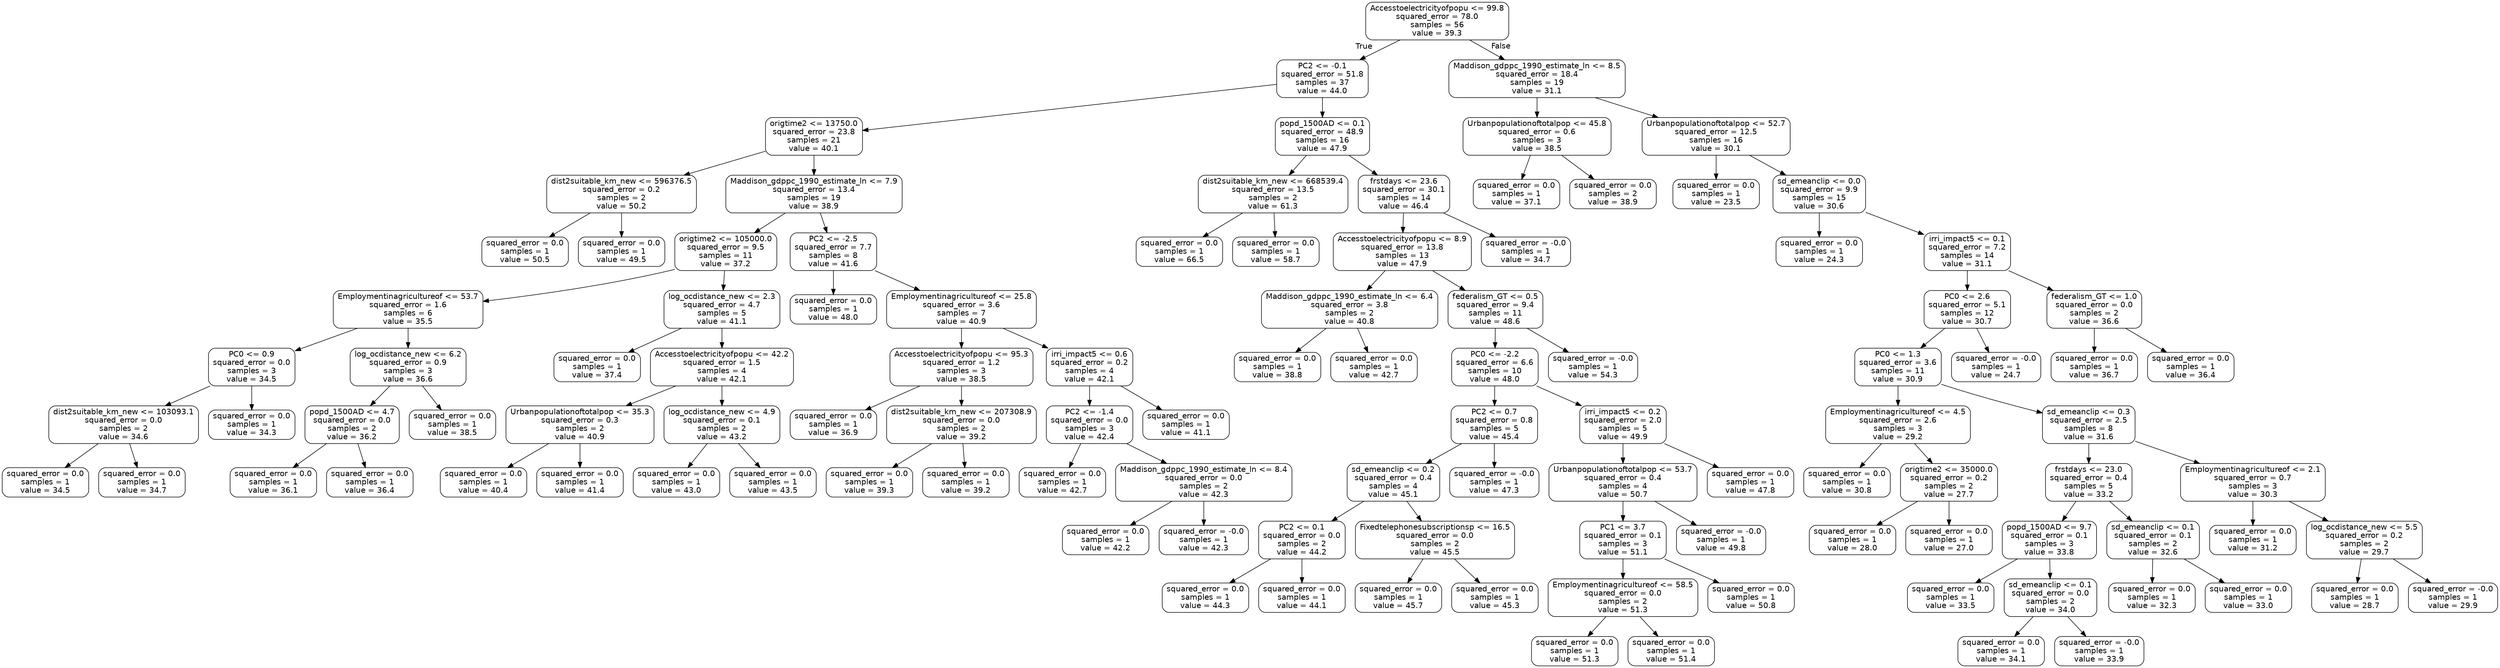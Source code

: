 digraph Tree {
node [shape=box, style="rounded", color="black", fontname="helvetica"] ;
edge [fontname="helvetica"] ;
0 [label="Accesstoelectricityofpopu <= 99.8\nsquared_error = 78.0\nsamples = 56\nvalue = 39.3"] ;
1 [label="PC2 <= -0.1\nsquared_error = 51.8\nsamples = 37\nvalue = 44.0"] ;
0 -> 1 [labeldistance=2.5, labelangle=45, headlabel="True"] ;
2 [label="origtime2 <= 13750.0\nsquared_error = 23.8\nsamples = 21\nvalue = 40.1"] ;
1 -> 2 ;
3 [label="dist2suitable_km_new <= 596376.5\nsquared_error = 0.2\nsamples = 2\nvalue = 50.2"] ;
2 -> 3 ;
4 [label="squared_error = 0.0\nsamples = 1\nvalue = 50.5"] ;
3 -> 4 ;
5 [label="squared_error = 0.0\nsamples = 1\nvalue = 49.5"] ;
3 -> 5 ;
6 [label="Maddison_gdppc_1990_estimate_ln <= 7.9\nsquared_error = 13.4\nsamples = 19\nvalue = 38.9"] ;
2 -> 6 ;
7 [label="origtime2 <= 105000.0\nsquared_error = 9.5\nsamples = 11\nvalue = 37.2"] ;
6 -> 7 ;
8 [label="Employmentinagricultureof <= 53.7\nsquared_error = 1.6\nsamples = 6\nvalue = 35.5"] ;
7 -> 8 ;
9 [label="PC0 <= 0.9\nsquared_error = 0.0\nsamples = 3\nvalue = 34.5"] ;
8 -> 9 ;
10 [label="dist2suitable_km_new <= 103093.1\nsquared_error = 0.0\nsamples = 2\nvalue = 34.6"] ;
9 -> 10 ;
11 [label="squared_error = 0.0\nsamples = 1\nvalue = 34.5"] ;
10 -> 11 ;
12 [label="squared_error = 0.0\nsamples = 1\nvalue = 34.7"] ;
10 -> 12 ;
13 [label="squared_error = 0.0\nsamples = 1\nvalue = 34.3"] ;
9 -> 13 ;
14 [label="log_ocdistance_new <= 6.2\nsquared_error = 0.9\nsamples = 3\nvalue = 36.6"] ;
8 -> 14 ;
15 [label="popd_1500AD <= 4.7\nsquared_error = 0.0\nsamples = 2\nvalue = 36.2"] ;
14 -> 15 ;
16 [label="squared_error = 0.0\nsamples = 1\nvalue = 36.1"] ;
15 -> 16 ;
17 [label="squared_error = 0.0\nsamples = 1\nvalue = 36.4"] ;
15 -> 17 ;
18 [label="squared_error = 0.0\nsamples = 1\nvalue = 38.5"] ;
14 -> 18 ;
19 [label="log_ocdistance_new <= 2.3\nsquared_error = 4.7\nsamples = 5\nvalue = 41.1"] ;
7 -> 19 ;
20 [label="squared_error = 0.0\nsamples = 1\nvalue = 37.4"] ;
19 -> 20 ;
21 [label="Accesstoelectricityofpopu <= 42.2\nsquared_error = 1.5\nsamples = 4\nvalue = 42.1"] ;
19 -> 21 ;
22 [label="Urbanpopulationoftotalpop <= 35.3\nsquared_error = 0.3\nsamples = 2\nvalue = 40.9"] ;
21 -> 22 ;
23 [label="squared_error = 0.0\nsamples = 1\nvalue = 40.4"] ;
22 -> 23 ;
24 [label="squared_error = 0.0\nsamples = 1\nvalue = 41.4"] ;
22 -> 24 ;
25 [label="log_ocdistance_new <= 4.9\nsquared_error = 0.1\nsamples = 2\nvalue = 43.2"] ;
21 -> 25 ;
26 [label="squared_error = 0.0\nsamples = 1\nvalue = 43.0"] ;
25 -> 26 ;
27 [label="squared_error = 0.0\nsamples = 1\nvalue = 43.5"] ;
25 -> 27 ;
28 [label="PC2 <= -2.5\nsquared_error = 7.7\nsamples = 8\nvalue = 41.6"] ;
6 -> 28 ;
29 [label="squared_error = 0.0\nsamples = 1\nvalue = 48.0"] ;
28 -> 29 ;
30 [label="Employmentinagricultureof <= 25.8\nsquared_error = 3.6\nsamples = 7\nvalue = 40.9"] ;
28 -> 30 ;
31 [label="Accesstoelectricityofpopu <= 95.3\nsquared_error = 1.2\nsamples = 3\nvalue = 38.5"] ;
30 -> 31 ;
32 [label="squared_error = 0.0\nsamples = 1\nvalue = 36.9"] ;
31 -> 32 ;
33 [label="dist2suitable_km_new <= 207308.9\nsquared_error = 0.0\nsamples = 2\nvalue = 39.2"] ;
31 -> 33 ;
34 [label="squared_error = 0.0\nsamples = 1\nvalue = 39.3"] ;
33 -> 34 ;
35 [label="squared_error = 0.0\nsamples = 1\nvalue = 39.2"] ;
33 -> 35 ;
36 [label="irri_impact5 <= 0.6\nsquared_error = 0.2\nsamples = 4\nvalue = 42.1"] ;
30 -> 36 ;
37 [label="PC2 <= -1.4\nsquared_error = 0.0\nsamples = 3\nvalue = 42.4"] ;
36 -> 37 ;
38 [label="squared_error = 0.0\nsamples = 1\nvalue = 42.7"] ;
37 -> 38 ;
39 [label="Maddison_gdppc_1990_estimate_ln <= 8.4\nsquared_error = 0.0\nsamples = 2\nvalue = 42.3"] ;
37 -> 39 ;
40 [label="squared_error = 0.0\nsamples = 1\nvalue = 42.2"] ;
39 -> 40 ;
41 [label="squared_error = -0.0\nsamples = 1\nvalue = 42.3"] ;
39 -> 41 ;
42 [label="squared_error = 0.0\nsamples = 1\nvalue = 41.1"] ;
36 -> 42 ;
43 [label="popd_1500AD <= 0.1\nsquared_error = 48.9\nsamples = 16\nvalue = 47.9"] ;
1 -> 43 ;
44 [label="dist2suitable_km_new <= 668539.4\nsquared_error = 13.5\nsamples = 2\nvalue = 61.3"] ;
43 -> 44 ;
45 [label="squared_error = 0.0\nsamples = 1\nvalue = 66.5"] ;
44 -> 45 ;
46 [label="squared_error = 0.0\nsamples = 1\nvalue = 58.7"] ;
44 -> 46 ;
47 [label="frstdays <= 23.6\nsquared_error = 30.1\nsamples = 14\nvalue = 46.4"] ;
43 -> 47 ;
48 [label="Accesstoelectricityofpopu <= 8.9\nsquared_error = 13.8\nsamples = 13\nvalue = 47.9"] ;
47 -> 48 ;
49 [label="Maddison_gdppc_1990_estimate_ln <= 6.4\nsquared_error = 3.8\nsamples = 2\nvalue = 40.8"] ;
48 -> 49 ;
50 [label="squared_error = 0.0\nsamples = 1\nvalue = 38.8"] ;
49 -> 50 ;
51 [label="squared_error = 0.0\nsamples = 1\nvalue = 42.7"] ;
49 -> 51 ;
52 [label="federalism_GT <= 0.5\nsquared_error = 9.4\nsamples = 11\nvalue = 48.6"] ;
48 -> 52 ;
53 [label="PC0 <= -2.2\nsquared_error = 6.6\nsamples = 10\nvalue = 48.0"] ;
52 -> 53 ;
54 [label="PC2 <= 0.7\nsquared_error = 0.8\nsamples = 5\nvalue = 45.4"] ;
53 -> 54 ;
55 [label="sd_emeanclip <= 0.2\nsquared_error = 0.4\nsamples = 4\nvalue = 45.1"] ;
54 -> 55 ;
56 [label="PC2 <= 0.1\nsquared_error = 0.0\nsamples = 2\nvalue = 44.2"] ;
55 -> 56 ;
57 [label="squared_error = 0.0\nsamples = 1\nvalue = 44.3"] ;
56 -> 57 ;
58 [label="squared_error = 0.0\nsamples = 1\nvalue = 44.1"] ;
56 -> 58 ;
59 [label="Fixedtelephonesubscriptionsp <= 16.5\nsquared_error = 0.0\nsamples = 2\nvalue = 45.5"] ;
55 -> 59 ;
60 [label="squared_error = 0.0\nsamples = 1\nvalue = 45.7"] ;
59 -> 60 ;
61 [label="squared_error = 0.0\nsamples = 1\nvalue = 45.3"] ;
59 -> 61 ;
62 [label="squared_error = -0.0\nsamples = 1\nvalue = 47.3"] ;
54 -> 62 ;
63 [label="irri_impact5 <= 0.2\nsquared_error = 2.0\nsamples = 5\nvalue = 49.9"] ;
53 -> 63 ;
64 [label="Urbanpopulationoftotalpop <= 53.7\nsquared_error = 0.4\nsamples = 4\nvalue = 50.7"] ;
63 -> 64 ;
65 [label="PC1 <= 3.7\nsquared_error = 0.1\nsamples = 3\nvalue = 51.1"] ;
64 -> 65 ;
66 [label="Employmentinagricultureof <= 58.5\nsquared_error = 0.0\nsamples = 2\nvalue = 51.3"] ;
65 -> 66 ;
67 [label="squared_error = 0.0\nsamples = 1\nvalue = 51.3"] ;
66 -> 67 ;
68 [label="squared_error = 0.0\nsamples = 1\nvalue = 51.4"] ;
66 -> 68 ;
69 [label="squared_error = 0.0\nsamples = 1\nvalue = 50.8"] ;
65 -> 69 ;
70 [label="squared_error = -0.0\nsamples = 1\nvalue = 49.8"] ;
64 -> 70 ;
71 [label="squared_error = 0.0\nsamples = 1\nvalue = 47.8"] ;
63 -> 71 ;
72 [label="squared_error = -0.0\nsamples = 1\nvalue = 54.3"] ;
52 -> 72 ;
73 [label="squared_error = -0.0\nsamples = 1\nvalue = 34.7"] ;
47 -> 73 ;
74 [label="Maddison_gdppc_1990_estimate_ln <= 8.5\nsquared_error = 18.4\nsamples = 19\nvalue = 31.1"] ;
0 -> 74 [labeldistance=2.5, labelangle=-45, headlabel="False"] ;
75 [label="Urbanpopulationoftotalpop <= 45.8\nsquared_error = 0.6\nsamples = 3\nvalue = 38.5"] ;
74 -> 75 ;
76 [label="squared_error = 0.0\nsamples = 1\nvalue = 37.1"] ;
75 -> 76 ;
77 [label="squared_error = 0.0\nsamples = 2\nvalue = 38.9"] ;
75 -> 77 ;
78 [label="Urbanpopulationoftotalpop <= 52.7\nsquared_error = 12.5\nsamples = 16\nvalue = 30.1"] ;
74 -> 78 ;
79 [label="squared_error = 0.0\nsamples = 1\nvalue = 23.5"] ;
78 -> 79 ;
80 [label="sd_emeanclip <= 0.0\nsquared_error = 9.9\nsamples = 15\nvalue = 30.6"] ;
78 -> 80 ;
81 [label="squared_error = 0.0\nsamples = 1\nvalue = 24.3"] ;
80 -> 81 ;
82 [label="irri_impact5 <= 0.1\nsquared_error = 7.2\nsamples = 14\nvalue = 31.1"] ;
80 -> 82 ;
83 [label="PC0 <= 2.6\nsquared_error = 5.1\nsamples = 12\nvalue = 30.7"] ;
82 -> 83 ;
84 [label="PC0 <= 1.3\nsquared_error = 3.6\nsamples = 11\nvalue = 30.9"] ;
83 -> 84 ;
85 [label="Employmentinagricultureof <= 4.5\nsquared_error = 2.6\nsamples = 3\nvalue = 29.2"] ;
84 -> 85 ;
86 [label="squared_error = 0.0\nsamples = 1\nvalue = 30.8"] ;
85 -> 86 ;
87 [label="origtime2 <= 35000.0\nsquared_error = 0.2\nsamples = 2\nvalue = 27.7"] ;
85 -> 87 ;
88 [label="squared_error = 0.0\nsamples = 1\nvalue = 28.0"] ;
87 -> 88 ;
89 [label="squared_error = 0.0\nsamples = 1\nvalue = 27.0"] ;
87 -> 89 ;
90 [label="sd_emeanclip <= 0.3\nsquared_error = 2.5\nsamples = 8\nvalue = 31.6"] ;
84 -> 90 ;
91 [label="frstdays <= 23.0\nsquared_error = 0.4\nsamples = 5\nvalue = 33.2"] ;
90 -> 91 ;
92 [label="popd_1500AD <= 9.7\nsquared_error = 0.1\nsamples = 3\nvalue = 33.8"] ;
91 -> 92 ;
93 [label="squared_error = 0.0\nsamples = 1\nvalue = 33.5"] ;
92 -> 93 ;
94 [label="sd_emeanclip <= 0.1\nsquared_error = 0.0\nsamples = 2\nvalue = 34.0"] ;
92 -> 94 ;
95 [label="squared_error = 0.0\nsamples = 1\nvalue = 34.1"] ;
94 -> 95 ;
96 [label="squared_error = -0.0\nsamples = 1\nvalue = 33.9"] ;
94 -> 96 ;
97 [label="sd_emeanclip <= 0.1\nsquared_error = 0.1\nsamples = 2\nvalue = 32.6"] ;
91 -> 97 ;
98 [label="squared_error = 0.0\nsamples = 1\nvalue = 32.3"] ;
97 -> 98 ;
99 [label="squared_error = 0.0\nsamples = 1\nvalue = 33.0"] ;
97 -> 99 ;
100 [label="Employmentinagricultureof <= 2.1\nsquared_error = 0.7\nsamples = 3\nvalue = 30.3"] ;
90 -> 100 ;
101 [label="squared_error = 0.0\nsamples = 1\nvalue = 31.2"] ;
100 -> 101 ;
102 [label="log_ocdistance_new <= 5.5\nsquared_error = 0.2\nsamples = 2\nvalue = 29.7"] ;
100 -> 102 ;
103 [label="squared_error = 0.0\nsamples = 1\nvalue = 28.7"] ;
102 -> 103 ;
104 [label="squared_error = -0.0\nsamples = 1\nvalue = 29.9"] ;
102 -> 104 ;
105 [label="squared_error = -0.0\nsamples = 1\nvalue = 24.7"] ;
83 -> 105 ;
106 [label="federalism_GT <= 1.0\nsquared_error = 0.0\nsamples = 2\nvalue = 36.6"] ;
82 -> 106 ;
107 [label="squared_error = 0.0\nsamples = 1\nvalue = 36.7"] ;
106 -> 107 ;
108 [label="squared_error = 0.0\nsamples = 1\nvalue = 36.4"] ;
106 -> 108 ;
}
